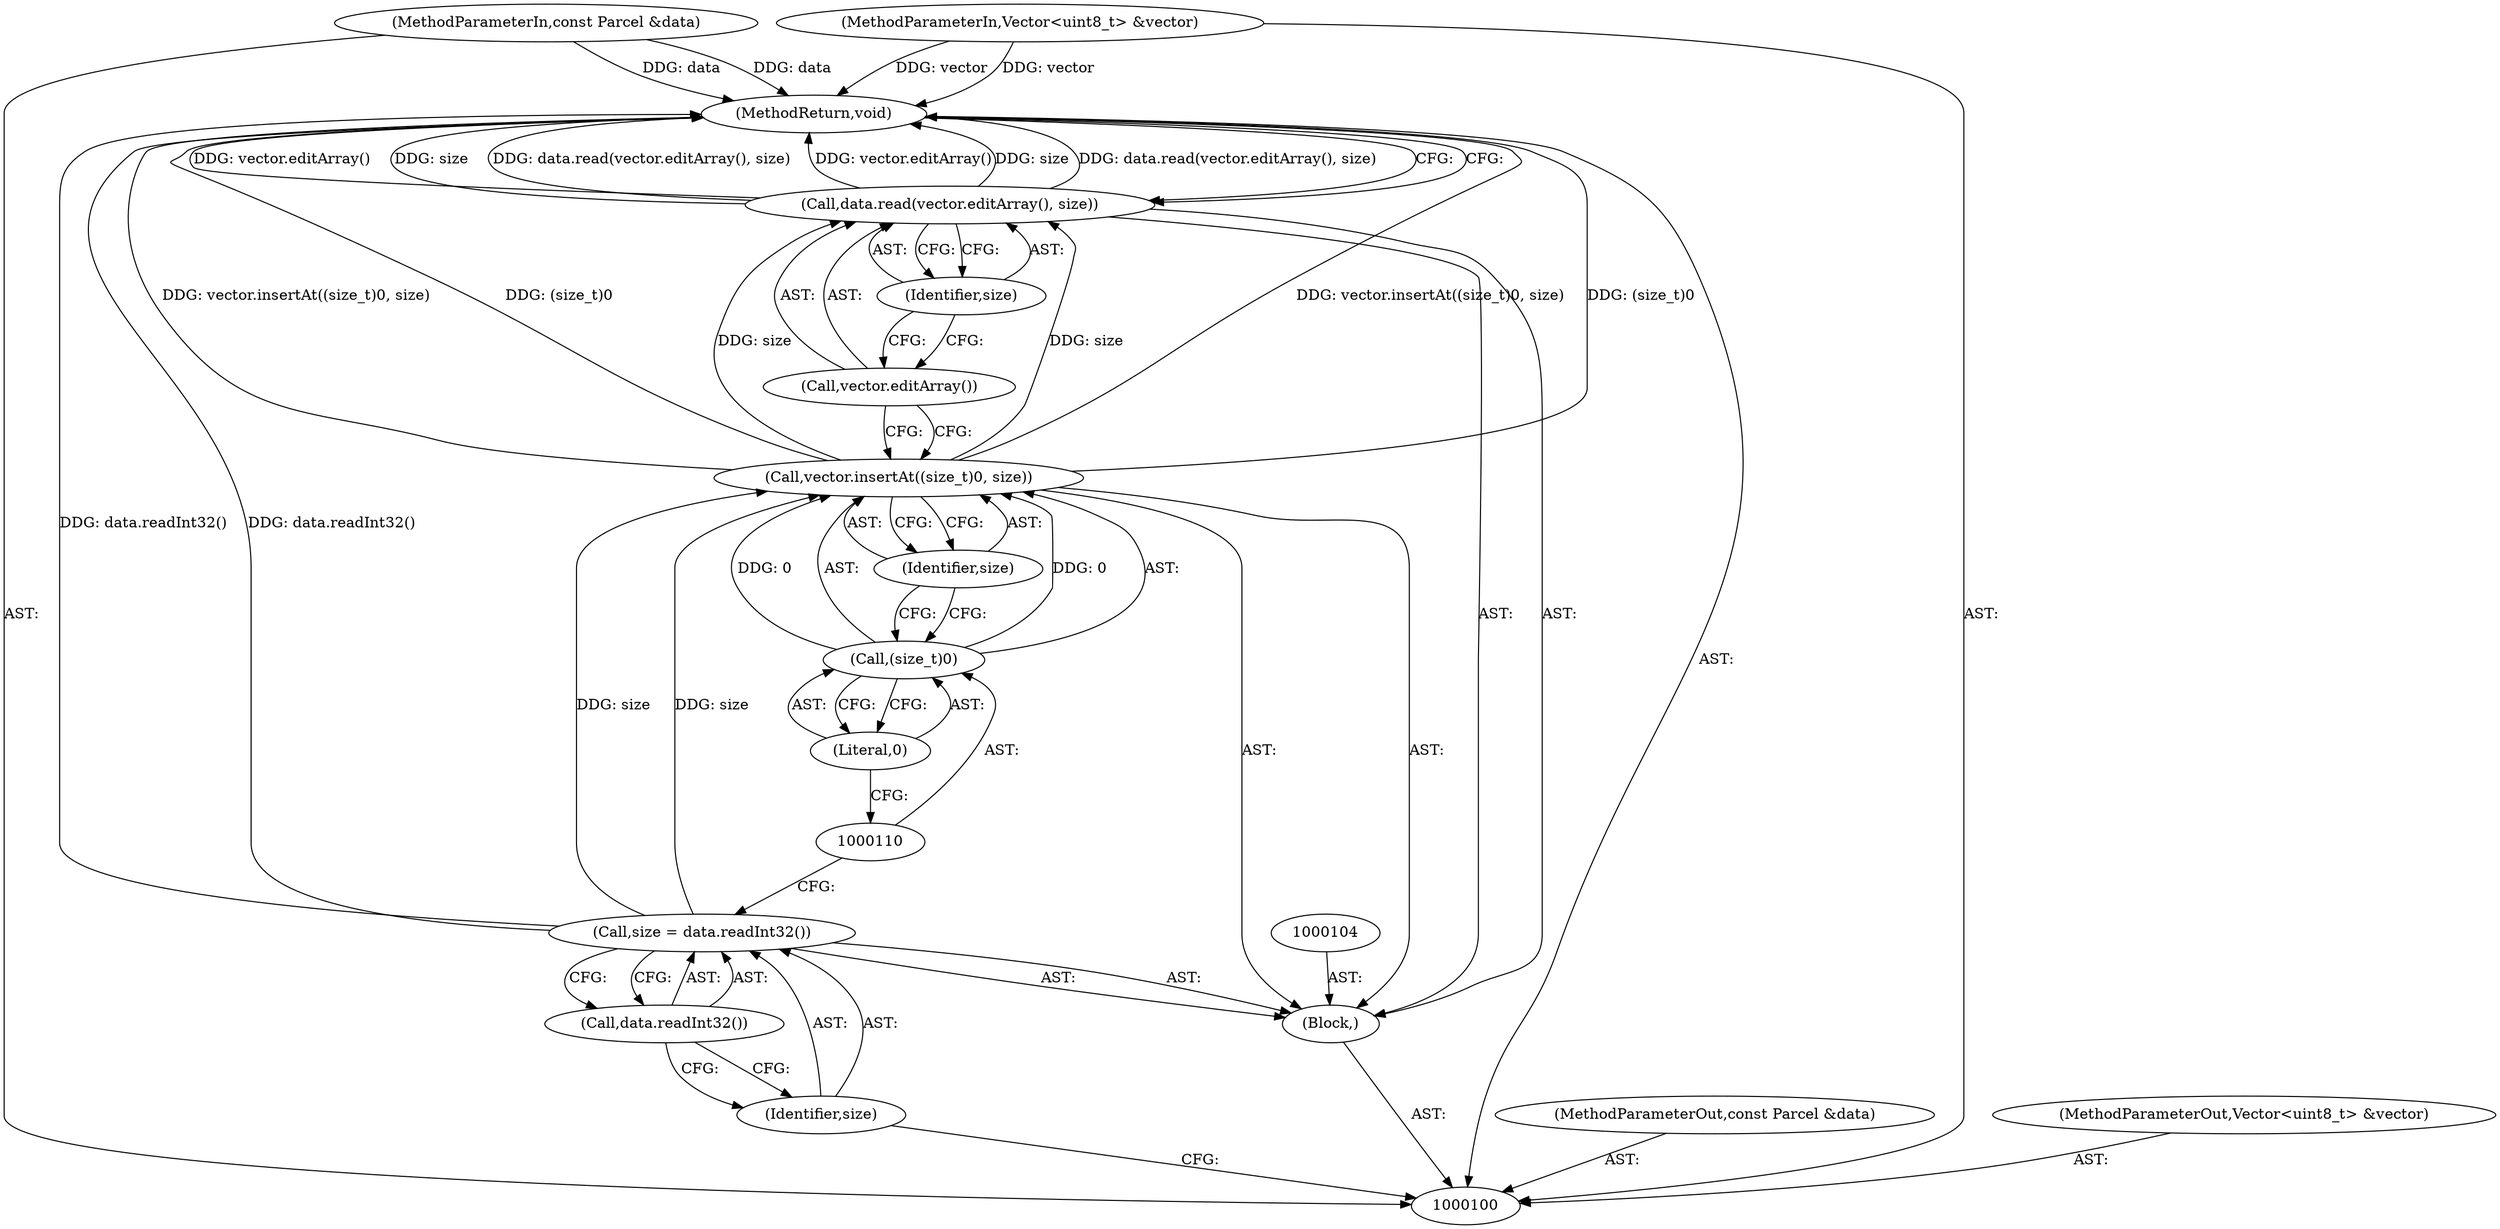 digraph "1_Android_bf7a67c33c0f044abeef3b9746f434b7f3295bb1" {
"1000116" [label="(MethodReturn,void)"];
"1000101" [label="(MethodParameterIn,const Parcel &data)"];
"1000149" [label="(MethodParameterOut,const Parcel &data)"];
"1000102" [label="(MethodParameterIn,Vector<uint8_t> &vector)"];
"1000150" [label="(MethodParameterOut,Vector<uint8_t> &vector)"];
"1000103" [label="(Block,)"];
"1000105" [label="(Call,size = data.readInt32())"];
"1000106" [label="(Identifier,size)"];
"1000107" [label="(Call,data.readInt32())"];
"1000109" [label="(Call,(size_t)0)"];
"1000111" [label="(Literal,0)"];
"1000112" [label="(Identifier,size)"];
"1000108" [label="(Call,vector.insertAt((size_t)0, size))"];
"1000114" [label="(Call,vector.editArray())"];
"1000115" [label="(Identifier,size)"];
"1000113" [label="(Call,data.read(vector.editArray(), size))"];
"1000116" -> "1000100"  [label="AST: "];
"1000116" -> "1000113"  [label="CFG: "];
"1000108" -> "1000116"  [label="DDG: vector.insertAt((size_t)0, size)"];
"1000108" -> "1000116"  [label="DDG: (size_t)0"];
"1000105" -> "1000116"  [label="DDG: data.readInt32()"];
"1000113" -> "1000116"  [label="DDG: vector.editArray()"];
"1000113" -> "1000116"  [label="DDG: size"];
"1000113" -> "1000116"  [label="DDG: data.read(vector.editArray(), size)"];
"1000102" -> "1000116"  [label="DDG: vector"];
"1000101" -> "1000116"  [label="DDG: data"];
"1000101" -> "1000100"  [label="AST: "];
"1000101" -> "1000116"  [label="DDG: data"];
"1000149" -> "1000100"  [label="AST: "];
"1000102" -> "1000100"  [label="AST: "];
"1000102" -> "1000116"  [label="DDG: vector"];
"1000150" -> "1000100"  [label="AST: "];
"1000103" -> "1000100"  [label="AST: "];
"1000104" -> "1000103"  [label="AST: "];
"1000105" -> "1000103"  [label="AST: "];
"1000108" -> "1000103"  [label="AST: "];
"1000113" -> "1000103"  [label="AST: "];
"1000105" -> "1000103"  [label="AST: "];
"1000105" -> "1000107"  [label="CFG: "];
"1000106" -> "1000105"  [label="AST: "];
"1000107" -> "1000105"  [label="AST: "];
"1000110" -> "1000105"  [label="CFG: "];
"1000105" -> "1000116"  [label="DDG: data.readInt32()"];
"1000105" -> "1000108"  [label="DDG: size"];
"1000106" -> "1000105"  [label="AST: "];
"1000106" -> "1000100"  [label="CFG: "];
"1000107" -> "1000106"  [label="CFG: "];
"1000107" -> "1000105"  [label="AST: "];
"1000107" -> "1000106"  [label="CFG: "];
"1000105" -> "1000107"  [label="CFG: "];
"1000109" -> "1000108"  [label="AST: "];
"1000109" -> "1000111"  [label="CFG: "];
"1000110" -> "1000109"  [label="AST: "];
"1000111" -> "1000109"  [label="AST: "];
"1000112" -> "1000109"  [label="CFG: "];
"1000109" -> "1000108"  [label="DDG: 0"];
"1000111" -> "1000109"  [label="AST: "];
"1000111" -> "1000110"  [label="CFG: "];
"1000109" -> "1000111"  [label="CFG: "];
"1000112" -> "1000108"  [label="AST: "];
"1000112" -> "1000109"  [label="CFG: "];
"1000108" -> "1000112"  [label="CFG: "];
"1000108" -> "1000103"  [label="AST: "];
"1000108" -> "1000112"  [label="CFG: "];
"1000109" -> "1000108"  [label="AST: "];
"1000112" -> "1000108"  [label="AST: "];
"1000114" -> "1000108"  [label="CFG: "];
"1000108" -> "1000116"  [label="DDG: vector.insertAt((size_t)0, size)"];
"1000108" -> "1000116"  [label="DDG: (size_t)0"];
"1000109" -> "1000108"  [label="DDG: 0"];
"1000105" -> "1000108"  [label="DDG: size"];
"1000108" -> "1000113"  [label="DDG: size"];
"1000114" -> "1000113"  [label="AST: "];
"1000114" -> "1000108"  [label="CFG: "];
"1000115" -> "1000114"  [label="CFG: "];
"1000115" -> "1000113"  [label="AST: "];
"1000115" -> "1000114"  [label="CFG: "];
"1000113" -> "1000115"  [label="CFG: "];
"1000113" -> "1000103"  [label="AST: "];
"1000113" -> "1000115"  [label="CFG: "];
"1000114" -> "1000113"  [label="AST: "];
"1000115" -> "1000113"  [label="AST: "];
"1000116" -> "1000113"  [label="CFG: "];
"1000113" -> "1000116"  [label="DDG: vector.editArray()"];
"1000113" -> "1000116"  [label="DDG: size"];
"1000113" -> "1000116"  [label="DDG: data.read(vector.editArray(), size)"];
"1000108" -> "1000113"  [label="DDG: size"];
}
